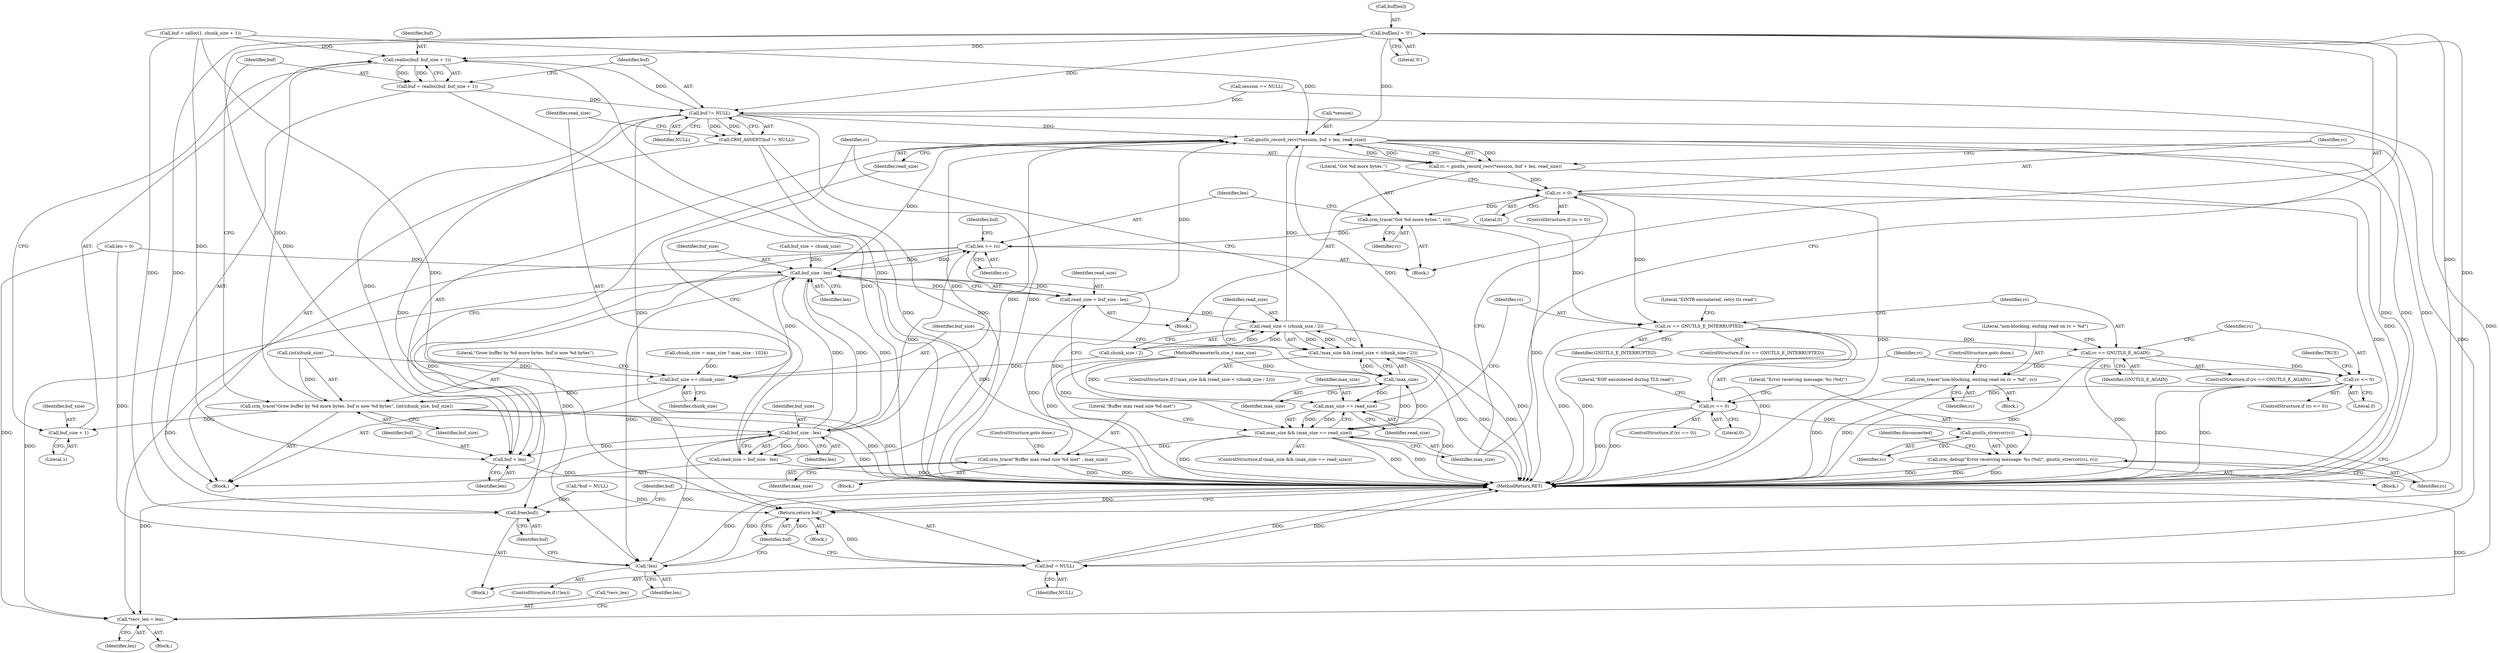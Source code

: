 digraph "0_pacemaker_564f7cc2a51dcd2f28ab12a13394f31be5aa3c93_13@array" {
"1000222" [label="(Call,buf[len] = '\0')"];
"1000188" [label="(Call,realloc(buf, buf_size + 1))"];
"1000186" [label="(Call,buf = realloc(buf, buf_size + 1))"];
"1000194" [label="(Call,buf != NULL)"];
"1000193" [label="(Call,CRM_ASSERT(buf != NULL))"];
"1000204" [label="(Call,gnutls_record_recv(*session, buf + len, read_size))"];
"1000202" [label="(Call,rc = gnutls_record_recv(*session, buf + len, read_size))"];
"1000212" [label="(Call,rc > 0)"];
"1000216" [label="(Call,crm_trace(\"Got %d more bytes.\", rc))"];
"1000219" [label="(Call,len += rc)"];
"1000164" [label="(Call,buf_size - len)"];
"1000162" [label="(Call,read_size = buf_size - len)"];
"1000171" [label="(Call,read_size < (chunk_size / 2))"];
"1000168" [label="(Call,!max_size && (read_size < (chunk_size / 2)))"];
"1000177" [label="(Call,buf_size += chunk_size)"];
"1000180" [label="(Call,crm_trace(\"Grow buffer by %d more bytes. buf is now %d bytes\", (int)chunk_size, buf_size))"];
"1000190" [label="(Call,buf_size + 1)"];
"1000199" [label="(Call,buf_size - len)"];
"1000197" [label="(Call,read_size = buf_size - len)"];
"1000207" [label="(Call,buf + len)"];
"1000287" [label="(Call,*recv_len = len)"];
"1000292" [label="(Call,!len)"];
"1000239" [label="(Call,rc == GNUTLS_E_INTERRUPTED)"];
"1000247" [label="(Call,rc == GNUTLS_E_AGAIN)"];
"1000251" [label="(Call,crm_trace(\"non-blocking, exiting read on rc = %d\", rc))"];
"1000257" [label="(Call,rc <= 0)"];
"1000262" [label="(Call,rc == 0)"];
"1000272" [label="(Call,gnutls_strerror(rc))"];
"1000270" [label="(Call,crm_debug(\"Error receiving message: %s (%d)\", gnutls_strerror(rc), rc))"];
"1000230" [label="(Call,max_size == read_size)"];
"1000228" [label="(Call,max_size && (max_size == read_size))"];
"1000169" [label="(Call,!max_size)"];
"1000234" [label="(Call,crm_trace(\"Buffer max read size %d met\" , max_size))"];
"1000295" [label="(Call,free(buf))"];
"1000297" [label="(Call,buf = NULL)"];
"1000300" [label="(Return,return buf;)"];
"1000166" [label="(Identifier,len)"];
"1000219" [label="(Call,len += rc)"];
"1000293" [label="(Identifier,len)"];
"1000272" [label="(Call,gnutls_strerror(rc))"];
"1000203" [label="(Identifier,rc)"];
"1000221" [label="(Identifier,rc)"];
"1000162" [label="(Call,read_size = buf_size - len)"];
"1000248" [label="(Identifier,rc)"];
"1000168" [label="(Call,!max_size && (read_size < (chunk_size / 2)))"];
"1000218" [label="(Identifier,rc)"];
"1000246" [label="(ControlStructure,if (rc == GNUTLS_E_AGAIN))"];
"1000214" [label="(Literal,0)"];
"1000263" [label="(Identifier,rc)"];
"1000262" [label="(Call,rc == 0)"];
"1000217" [label="(Literal,\"Got %d more bytes.\")"];
"1000189" [label="(Identifier,buf)"];
"1000192" [label="(Literal,1)"];
"1000290" [label="(Identifier,len)"];
"1000194" [label="(Call,buf != NULL)"];
"1000169" [label="(Call,!max_size)"];
"1000170" [label="(Identifier,max_size)"];
"1000118" [label="(Call,len = 0)"];
"1000238" [label="(ControlStructure,if (rc == GNUTLS_E_INTERRUPTED))"];
"1000209" [label="(Identifier,len)"];
"1000195" [label="(Identifier,buf)"];
"1000165" [label="(Identifier,buf_size)"];
"1000296" [label="(Identifier,buf)"];
"1000252" [label="(Literal,\"non-blocking, exiting read on rc = %d\")"];
"1000167" [label="(ControlStructure,if (!max_size && (read_size < (chunk_size / 2))))"];
"1000178" [label="(Identifier,buf_size)"];
"1000180" [label="(Call,crm_trace(\"Grow buffer by %d more bytes. buf is now %d bytes\", (int)chunk_size, buf_size))"];
"1000164" [label="(Call,buf_size - len)"];
"1000234" [label="(Call,crm_trace(\"Buffer max read size %d met\" , max_size))"];
"1000191" [label="(Identifier,buf_size)"];
"1000226" [label="(Literal,'\0')"];
"1000197" [label="(Call,read_size = buf_size - len)"];
"1000187" [label="(Identifier,buf)"];
"1000177" [label="(Call,buf_size += chunk_size)"];
"1000212" [label="(Call,rc > 0)"];
"1000294" [label="(Block,)"];
"1000291" [label="(ControlStructure,if (!len))"];
"1000251" [label="(Call,crm_trace(\"non-blocking, exiting read on rc = %d\", rc))"];
"1000161" [label="(Block,)"];
"1000287" [label="(Call,*recv_len = len)"];
"1000208" [label="(Identifier,buf)"];
"1000259" [label="(Literal,0)"];
"1000244" [label="(Literal,\"EINTR encoutered, retry tls read\")"];
"1000220" [label="(Identifier,len)"];
"1000249" [label="(Identifier,GNUTLS_E_AGAIN)"];
"1000237" [label="(ControlStructure,goto done;)"];
"1000261" [label="(ControlStructure,if (rc == 0))"];
"1000240" [label="(Identifier,rc)"];
"1000171" [label="(Call,read_size < (chunk_size / 2))"];
"1000172" [label="(Identifier,read_size)"];
"1000241" [label="(Identifier,GNUTLS_E_INTERRUPTED)"];
"1000207" [label="(Call,buf + len)"];
"1000182" [label="(Call,(int)chunk_size)"];
"1000200" [label="(Identifier,buf_size)"];
"1000264" [label="(Literal,0)"];
"1000257" [label="(Call,rc <= 0)"];
"1000205" [label="(Call,*session)"];
"1000256" [label="(ControlStructure,if (rc <= 0))"];
"1000224" [label="(Identifier,buf)"];
"1000292" [label="(Call,!len)"];
"1000295" [label="(Call,free(buf))"];
"1000186" [label="(Call,buf = realloc(buf, buf_size + 1))"];
"1000302" [label="(MethodReturn,RET)"];
"1000297" [label="(Call,buf = NULL)"];
"1000156" [label="(Call,buf_size = chunk_size)"];
"1000300" [label="(Return,return buf;)"];
"1000110" [label="(Call,*buf = NULL)"];
"1000149" [label="(Call,buf = calloc(1, chunk_size + 1))"];
"1000210" [label="(Identifier,read_size)"];
"1000239" [label="(Call,rc == GNUTLS_E_INTERRUPTED)"];
"1000299" [label="(Identifier,NULL)"];
"1000137" [label="(Call,session == NULL)"];
"1000181" [label="(Literal,\"Grow buffer by %d more bytes. buf is now %d bytes\")"];
"1000190" [label="(Call,buf_size + 1)"];
"1000258" [label="(Identifier,rc)"];
"1000301" [label="(Identifier,buf)"];
"1000276" [label="(Identifier,disconnected)"];
"1000228" [label="(Call,max_size && (max_size == read_size))"];
"1000179" [label="(Identifier,chunk_size)"];
"1000108" [label="(Block,)"];
"1000270" [label="(Call,crm_debug(\"Error receiving message: %s (%d)\", gnutls_strerror(rc), rc))"];
"1000271" [label="(Literal,\"Error receiving message: %s (%d)\")"];
"1000227" [label="(ControlStructure,if (max_size && (max_size == read_size)))"];
"1000201" [label="(Identifier,len)"];
"1000160" [label="(Identifier,TRUE)"];
"1000196" [label="(Identifier,NULL)"];
"1000288" [label="(Call,*recv_len)"];
"1000199" [label="(Call,buf_size - len)"];
"1000273" [label="(Identifier,rc)"];
"1000176" [label="(Block,)"];
"1000204" [label="(Call,gnutls_record_recv(*session, buf + len, read_size))"];
"1000231" [label="(Identifier,max_size)"];
"1000236" [label="(Identifier,max_size)"];
"1000215" [label="(Block,)"];
"1000223" [label="(Call,buf[len])"];
"1000185" [label="(Identifier,buf_size)"];
"1000193" [label="(Call,CRM_ASSERT(buf != NULL))"];
"1000188" [label="(Call,realloc(buf, buf_size + 1))"];
"1000222" [label="(Call,buf[len] = '\0')"];
"1000235" [label="(Literal,\"Buffer max read size %d met\")"];
"1000211" [label="(ControlStructure,if (rc > 0))"];
"1000122" [label="(Call,chunk_size = max_size ? max_size : 1024)"];
"1000202" [label="(Call,rc = gnutls_record_recv(*session, buf + len, read_size))"];
"1000233" [label="(Block,)"];
"1000163" [label="(Identifier,read_size)"];
"1000173" [label="(Call,chunk_size / 2)"];
"1000105" [label="(MethodParameterIn,size_t max_size)"];
"1000230" [label="(Call,max_size == read_size)"];
"1000229" [label="(Identifier,max_size)"];
"1000213" [label="(Identifier,rc)"];
"1000232" [label="(Identifier,read_size)"];
"1000254" [label="(ControlStructure,goto done;)"];
"1000216" [label="(Call,crm_trace(\"Got %d more bytes.\", rc))"];
"1000267" [label="(Literal,\"EOF encoutered during TLS read\")"];
"1000253" [label="(Identifier,rc)"];
"1000269" [label="(Block,)"];
"1000274" [label="(Identifier,rc)"];
"1000250" [label="(Block,)"];
"1000298" [label="(Identifier,buf)"];
"1000247" [label="(Call,rc == GNUTLS_E_AGAIN)"];
"1000286" [label="(Block,)"];
"1000198" [label="(Identifier,read_size)"];
"1000222" -> "1000215"  [label="AST: "];
"1000222" -> "1000226"  [label="CFG: "];
"1000223" -> "1000222"  [label="AST: "];
"1000226" -> "1000222"  [label="AST: "];
"1000229" -> "1000222"  [label="CFG: "];
"1000222" -> "1000302"  [label="DDG: "];
"1000222" -> "1000188"  [label="DDG: "];
"1000222" -> "1000194"  [label="DDG: "];
"1000222" -> "1000204"  [label="DDG: "];
"1000222" -> "1000207"  [label="DDG: "];
"1000222" -> "1000295"  [label="DDG: "];
"1000222" -> "1000300"  [label="DDG: "];
"1000188" -> "1000186"  [label="AST: "];
"1000188" -> "1000190"  [label="CFG: "];
"1000189" -> "1000188"  [label="AST: "];
"1000190" -> "1000188"  [label="AST: "];
"1000186" -> "1000188"  [label="CFG: "];
"1000188" -> "1000302"  [label="DDG: "];
"1000188" -> "1000186"  [label="DDG: "];
"1000188" -> "1000186"  [label="DDG: "];
"1000149" -> "1000188"  [label="DDG: "];
"1000194" -> "1000188"  [label="DDG: "];
"1000180" -> "1000188"  [label="DDG: "];
"1000186" -> "1000176"  [label="AST: "];
"1000187" -> "1000186"  [label="AST: "];
"1000195" -> "1000186"  [label="CFG: "];
"1000186" -> "1000302"  [label="DDG: "];
"1000186" -> "1000194"  [label="DDG: "];
"1000194" -> "1000193"  [label="AST: "];
"1000194" -> "1000196"  [label="CFG: "];
"1000195" -> "1000194"  [label="AST: "];
"1000196" -> "1000194"  [label="AST: "];
"1000193" -> "1000194"  [label="CFG: "];
"1000194" -> "1000302"  [label="DDG: "];
"1000194" -> "1000193"  [label="DDG: "];
"1000194" -> "1000193"  [label="DDG: "];
"1000137" -> "1000194"  [label="DDG: "];
"1000194" -> "1000204"  [label="DDG: "];
"1000194" -> "1000207"  [label="DDG: "];
"1000194" -> "1000295"  [label="DDG: "];
"1000194" -> "1000297"  [label="DDG: "];
"1000194" -> "1000300"  [label="DDG: "];
"1000193" -> "1000176"  [label="AST: "];
"1000198" -> "1000193"  [label="CFG: "];
"1000193" -> "1000302"  [label="DDG: "];
"1000193" -> "1000302"  [label="DDG: "];
"1000204" -> "1000202"  [label="AST: "];
"1000204" -> "1000210"  [label="CFG: "];
"1000205" -> "1000204"  [label="AST: "];
"1000207" -> "1000204"  [label="AST: "];
"1000210" -> "1000204"  [label="AST: "];
"1000202" -> "1000204"  [label="CFG: "];
"1000204" -> "1000302"  [label="DDG: "];
"1000204" -> "1000302"  [label="DDG: "];
"1000204" -> "1000302"  [label="DDG: "];
"1000204" -> "1000202"  [label="DDG: "];
"1000204" -> "1000202"  [label="DDG: "];
"1000204" -> "1000202"  [label="DDG: "];
"1000149" -> "1000204"  [label="DDG: "];
"1000199" -> "1000204"  [label="DDG: "];
"1000164" -> "1000204"  [label="DDG: "];
"1000171" -> "1000204"  [label="DDG: "];
"1000162" -> "1000204"  [label="DDG: "];
"1000197" -> "1000204"  [label="DDG: "];
"1000204" -> "1000230"  [label="DDG: "];
"1000202" -> "1000161"  [label="AST: "];
"1000203" -> "1000202"  [label="AST: "];
"1000213" -> "1000202"  [label="CFG: "];
"1000202" -> "1000302"  [label="DDG: "];
"1000202" -> "1000212"  [label="DDG: "];
"1000212" -> "1000211"  [label="AST: "];
"1000212" -> "1000214"  [label="CFG: "];
"1000213" -> "1000212"  [label="AST: "];
"1000214" -> "1000212"  [label="AST: "];
"1000217" -> "1000212"  [label="CFG: "];
"1000229" -> "1000212"  [label="CFG: "];
"1000212" -> "1000302"  [label="DDG: "];
"1000212" -> "1000302"  [label="DDG: "];
"1000212" -> "1000216"  [label="DDG: "];
"1000212" -> "1000239"  [label="DDG: "];
"1000216" -> "1000215"  [label="AST: "];
"1000216" -> "1000218"  [label="CFG: "];
"1000217" -> "1000216"  [label="AST: "];
"1000218" -> "1000216"  [label="AST: "];
"1000220" -> "1000216"  [label="CFG: "];
"1000216" -> "1000302"  [label="DDG: "];
"1000216" -> "1000219"  [label="DDG: "];
"1000216" -> "1000239"  [label="DDG: "];
"1000219" -> "1000215"  [label="AST: "];
"1000219" -> "1000221"  [label="CFG: "];
"1000220" -> "1000219"  [label="AST: "];
"1000221" -> "1000219"  [label="AST: "];
"1000224" -> "1000219"  [label="CFG: "];
"1000219" -> "1000302"  [label="DDG: "];
"1000219" -> "1000164"  [label="DDG: "];
"1000199" -> "1000219"  [label="DDG: "];
"1000164" -> "1000219"  [label="DDG: "];
"1000219" -> "1000287"  [label="DDG: "];
"1000219" -> "1000292"  [label="DDG: "];
"1000164" -> "1000162"  [label="AST: "];
"1000164" -> "1000166"  [label="CFG: "];
"1000165" -> "1000164"  [label="AST: "];
"1000166" -> "1000164"  [label="AST: "];
"1000162" -> "1000164"  [label="CFG: "];
"1000164" -> "1000302"  [label="DDG: "];
"1000164" -> "1000162"  [label="DDG: "];
"1000164" -> "1000162"  [label="DDG: "];
"1000199" -> "1000164"  [label="DDG: "];
"1000199" -> "1000164"  [label="DDG: "];
"1000156" -> "1000164"  [label="DDG: "];
"1000118" -> "1000164"  [label="DDG: "];
"1000164" -> "1000177"  [label="DDG: "];
"1000164" -> "1000199"  [label="DDG: "];
"1000164" -> "1000207"  [label="DDG: "];
"1000164" -> "1000287"  [label="DDG: "];
"1000164" -> "1000292"  [label="DDG: "];
"1000162" -> "1000161"  [label="AST: "];
"1000163" -> "1000162"  [label="AST: "];
"1000170" -> "1000162"  [label="CFG: "];
"1000162" -> "1000302"  [label="DDG: "];
"1000162" -> "1000171"  [label="DDG: "];
"1000171" -> "1000168"  [label="AST: "];
"1000171" -> "1000173"  [label="CFG: "];
"1000172" -> "1000171"  [label="AST: "];
"1000173" -> "1000171"  [label="AST: "];
"1000168" -> "1000171"  [label="CFG: "];
"1000171" -> "1000302"  [label="DDG: "];
"1000171" -> "1000168"  [label="DDG: "];
"1000171" -> "1000168"  [label="DDG: "];
"1000173" -> "1000171"  [label="DDG: "];
"1000173" -> "1000171"  [label="DDG: "];
"1000168" -> "1000167"  [label="AST: "];
"1000168" -> "1000169"  [label="CFG: "];
"1000169" -> "1000168"  [label="AST: "];
"1000178" -> "1000168"  [label="CFG: "];
"1000203" -> "1000168"  [label="CFG: "];
"1000168" -> "1000302"  [label="DDG: "];
"1000168" -> "1000302"  [label="DDG: "];
"1000168" -> "1000302"  [label="DDG: "];
"1000169" -> "1000168"  [label="DDG: "];
"1000177" -> "1000176"  [label="AST: "];
"1000177" -> "1000179"  [label="CFG: "];
"1000178" -> "1000177"  [label="AST: "];
"1000179" -> "1000177"  [label="AST: "];
"1000181" -> "1000177"  [label="CFG: "];
"1000182" -> "1000177"  [label="DDG: "];
"1000173" -> "1000177"  [label="DDG: "];
"1000122" -> "1000177"  [label="DDG: "];
"1000177" -> "1000180"  [label="DDG: "];
"1000180" -> "1000176"  [label="AST: "];
"1000180" -> "1000185"  [label="CFG: "];
"1000181" -> "1000180"  [label="AST: "];
"1000182" -> "1000180"  [label="AST: "];
"1000185" -> "1000180"  [label="AST: "];
"1000187" -> "1000180"  [label="CFG: "];
"1000180" -> "1000302"  [label="DDG: "];
"1000180" -> "1000302"  [label="DDG: "];
"1000182" -> "1000180"  [label="DDG: "];
"1000180" -> "1000190"  [label="DDG: "];
"1000180" -> "1000199"  [label="DDG: "];
"1000190" -> "1000192"  [label="CFG: "];
"1000191" -> "1000190"  [label="AST: "];
"1000192" -> "1000190"  [label="AST: "];
"1000199" -> "1000197"  [label="AST: "];
"1000199" -> "1000201"  [label="CFG: "];
"1000200" -> "1000199"  [label="AST: "];
"1000201" -> "1000199"  [label="AST: "];
"1000197" -> "1000199"  [label="CFG: "];
"1000199" -> "1000302"  [label="DDG: "];
"1000199" -> "1000197"  [label="DDG: "];
"1000199" -> "1000197"  [label="DDG: "];
"1000199" -> "1000207"  [label="DDG: "];
"1000199" -> "1000287"  [label="DDG: "];
"1000199" -> "1000292"  [label="DDG: "];
"1000197" -> "1000176"  [label="AST: "];
"1000198" -> "1000197"  [label="AST: "];
"1000203" -> "1000197"  [label="CFG: "];
"1000197" -> "1000302"  [label="DDG: "];
"1000207" -> "1000209"  [label="CFG: "];
"1000208" -> "1000207"  [label="AST: "];
"1000209" -> "1000207"  [label="AST: "];
"1000210" -> "1000207"  [label="CFG: "];
"1000207" -> "1000302"  [label="DDG: "];
"1000149" -> "1000207"  [label="DDG: "];
"1000287" -> "1000286"  [label="AST: "];
"1000287" -> "1000290"  [label="CFG: "];
"1000288" -> "1000287"  [label="AST: "];
"1000290" -> "1000287"  [label="AST: "];
"1000293" -> "1000287"  [label="CFG: "];
"1000287" -> "1000302"  [label="DDG: "];
"1000118" -> "1000287"  [label="DDG: "];
"1000292" -> "1000291"  [label="AST: "];
"1000292" -> "1000293"  [label="CFG: "];
"1000293" -> "1000292"  [label="AST: "];
"1000296" -> "1000292"  [label="CFG: "];
"1000301" -> "1000292"  [label="CFG: "];
"1000292" -> "1000302"  [label="DDG: "];
"1000292" -> "1000302"  [label="DDG: "];
"1000118" -> "1000292"  [label="DDG: "];
"1000239" -> "1000238"  [label="AST: "];
"1000239" -> "1000241"  [label="CFG: "];
"1000240" -> "1000239"  [label="AST: "];
"1000241" -> "1000239"  [label="AST: "];
"1000244" -> "1000239"  [label="CFG: "];
"1000248" -> "1000239"  [label="CFG: "];
"1000239" -> "1000302"  [label="DDG: "];
"1000239" -> "1000302"  [label="DDG: "];
"1000239" -> "1000302"  [label="DDG: "];
"1000239" -> "1000247"  [label="DDG: "];
"1000247" -> "1000246"  [label="AST: "];
"1000247" -> "1000249"  [label="CFG: "];
"1000248" -> "1000247"  [label="AST: "];
"1000249" -> "1000247"  [label="AST: "];
"1000252" -> "1000247"  [label="CFG: "];
"1000258" -> "1000247"  [label="CFG: "];
"1000247" -> "1000302"  [label="DDG: "];
"1000247" -> "1000302"  [label="DDG: "];
"1000247" -> "1000251"  [label="DDG: "];
"1000247" -> "1000257"  [label="DDG: "];
"1000251" -> "1000250"  [label="AST: "];
"1000251" -> "1000253"  [label="CFG: "];
"1000252" -> "1000251"  [label="AST: "];
"1000253" -> "1000251"  [label="AST: "];
"1000254" -> "1000251"  [label="CFG: "];
"1000251" -> "1000302"  [label="DDG: "];
"1000251" -> "1000302"  [label="DDG: "];
"1000257" -> "1000256"  [label="AST: "];
"1000257" -> "1000259"  [label="CFG: "];
"1000258" -> "1000257"  [label="AST: "];
"1000259" -> "1000257"  [label="AST: "];
"1000160" -> "1000257"  [label="CFG: "];
"1000263" -> "1000257"  [label="CFG: "];
"1000257" -> "1000302"  [label="DDG: "];
"1000257" -> "1000302"  [label="DDG: "];
"1000257" -> "1000262"  [label="DDG: "];
"1000262" -> "1000261"  [label="AST: "];
"1000262" -> "1000264"  [label="CFG: "];
"1000263" -> "1000262"  [label="AST: "];
"1000264" -> "1000262"  [label="AST: "];
"1000267" -> "1000262"  [label="CFG: "];
"1000271" -> "1000262"  [label="CFG: "];
"1000262" -> "1000302"  [label="DDG: "];
"1000262" -> "1000302"  [label="DDG: "];
"1000262" -> "1000272"  [label="DDG: "];
"1000272" -> "1000270"  [label="AST: "];
"1000272" -> "1000273"  [label="CFG: "];
"1000273" -> "1000272"  [label="AST: "];
"1000274" -> "1000272"  [label="CFG: "];
"1000272" -> "1000270"  [label="DDG: "];
"1000270" -> "1000269"  [label="AST: "];
"1000270" -> "1000274"  [label="CFG: "];
"1000271" -> "1000270"  [label="AST: "];
"1000274" -> "1000270"  [label="AST: "];
"1000276" -> "1000270"  [label="CFG: "];
"1000270" -> "1000302"  [label="DDG: "];
"1000270" -> "1000302"  [label="DDG: "];
"1000270" -> "1000302"  [label="DDG: "];
"1000230" -> "1000228"  [label="AST: "];
"1000230" -> "1000232"  [label="CFG: "];
"1000231" -> "1000230"  [label="AST: "];
"1000232" -> "1000230"  [label="AST: "];
"1000228" -> "1000230"  [label="CFG: "];
"1000230" -> "1000302"  [label="DDG: "];
"1000230" -> "1000228"  [label="DDG: "];
"1000230" -> "1000228"  [label="DDG: "];
"1000169" -> "1000230"  [label="DDG: "];
"1000105" -> "1000230"  [label="DDG: "];
"1000228" -> "1000227"  [label="AST: "];
"1000228" -> "1000229"  [label="CFG: "];
"1000229" -> "1000228"  [label="AST: "];
"1000235" -> "1000228"  [label="CFG: "];
"1000240" -> "1000228"  [label="CFG: "];
"1000228" -> "1000302"  [label="DDG: "];
"1000228" -> "1000302"  [label="DDG: "];
"1000228" -> "1000302"  [label="DDG: "];
"1000228" -> "1000169"  [label="DDG: "];
"1000169" -> "1000228"  [label="DDG: "];
"1000105" -> "1000228"  [label="DDG: "];
"1000228" -> "1000234"  [label="DDG: "];
"1000169" -> "1000170"  [label="CFG: "];
"1000170" -> "1000169"  [label="AST: "];
"1000172" -> "1000169"  [label="CFG: "];
"1000105" -> "1000169"  [label="DDG: "];
"1000234" -> "1000233"  [label="AST: "];
"1000234" -> "1000236"  [label="CFG: "];
"1000235" -> "1000234"  [label="AST: "];
"1000236" -> "1000234"  [label="AST: "];
"1000237" -> "1000234"  [label="CFG: "];
"1000234" -> "1000302"  [label="DDG: "];
"1000234" -> "1000302"  [label="DDG: "];
"1000105" -> "1000234"  [label="DDG: "];
"1000295" -> "1000294"  [label="AST: "];
"1000295" -> "1000296"  [label="CFG: "];
"1000296" -> "1000295"  [label="AST: "];
"1000298" -> "1000295"  [label="CFG: "];
"1000149" -> "1000295"  [label="DDG: "];
"1000110" -> "1000295"  [label="DDG: "];
"1000297" -> "1000294"  [label="AST: "];
"1000297" -> "1000299"  [label="CFG: "];
"1000298" -> "1000297"  [label="AST: "];
"1000299" -> "1000297"  [label="AST: "];
"1000301" -> "1000297"  [label="CFG: "];
"1000297" -> "1000302"  [label="DDG: "];
"1000297" -> "1000302"  [label="DDG: "];
"1000137" -> "1000297"  [label="DDG: "];
"1000297" -> "1000300"  [label="DDG: "];
"1000300" -> "1000108"  [label="AST: "];
"1000300" -> "1000301"  [label="CFG: "];
"1000301" -> "1000300"  [label="AST: "];
"1000302" -> "1000300"  [label="CFG: "];
"1000300" -> "1000302"  [label="DDG: "];
"1000301" -> "1000300"  [label="DDG: "];
"1000149" -> "1000300"  [label="DDG: "];
"1000110" -> "1000300"  [label="DDG: "];
}
